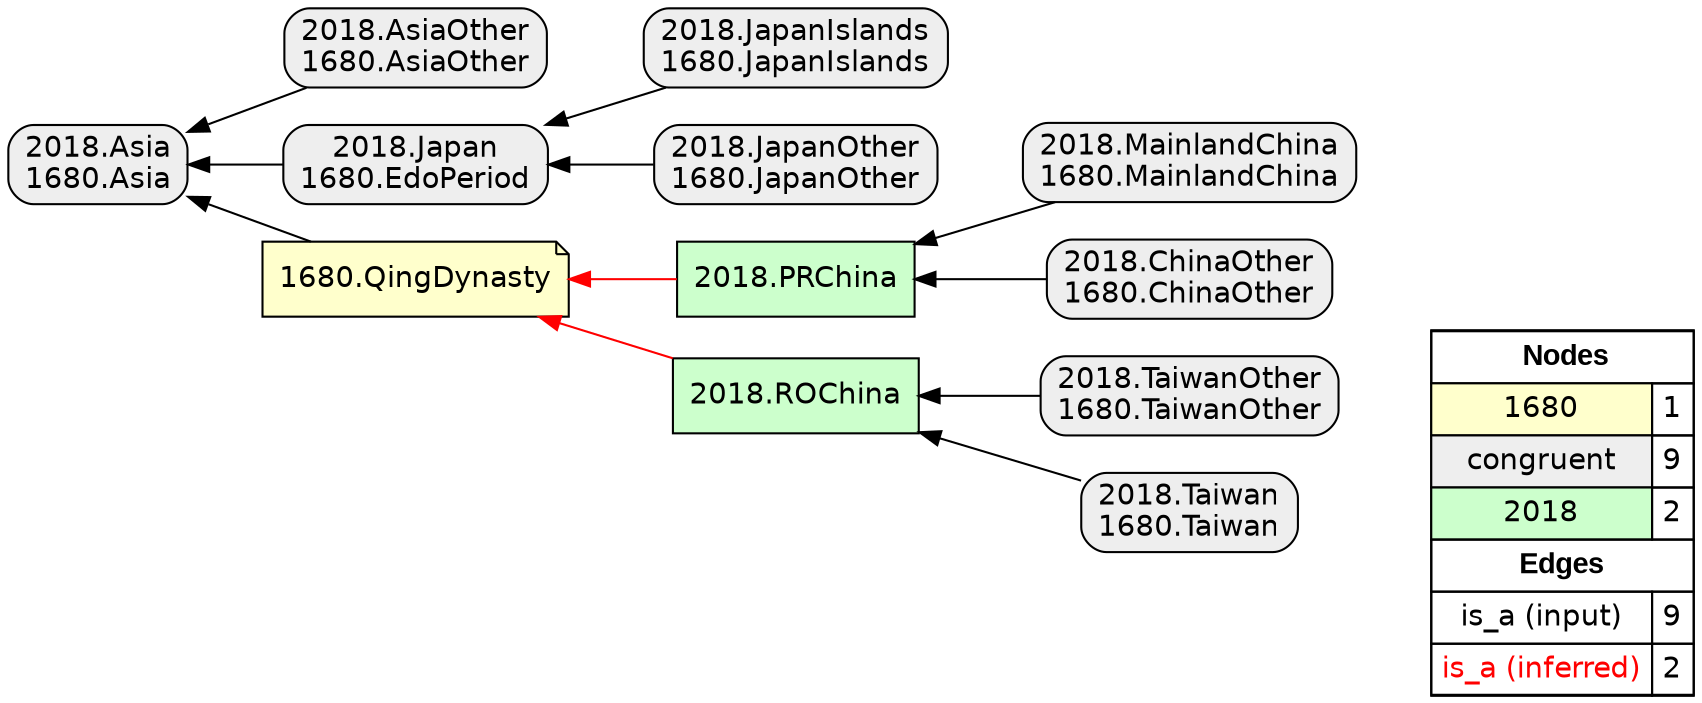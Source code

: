 digraph{
rankdir=RL
node[shape=note style=filled fillcolor="#FFFFCC" fontname="helvetica"] 
"1680.QingDynasty"
node[shape=box style="filled,rounded" fillcolor="#EEEEEE" fontname="helvetica"] 
"2018.AsiaOther\n1680.AsiaOther"
"2018.MainlandChina\n1680.MainlandChina"
"2018.Japan\n1680.EdoPeriod"
"2018.JapanIslands\n1680.JapanIslands"
"2018.Asia\n1680.Asia"
"2018.TaiwanOther\n1680.TaiwanOther"
"2018.ChinaOther\n1680.ChinaOther"
"2018.Taiwan\n1680.Taiwan"
"2018.JapanOther\n1680.JapanOther"
node[shape=box style=filled fillcolor="#CCFFCC" fontname="helvetica"] 
"2018.PRChina"
"2018.ROChina"
edge[arrowhead=normal style=dotted color="#000000" constraint=true penwidth=1]
edge[arrowhead=normal style=solid color="#000000" constraint=true penwidth=1]
"2018.TaiwanOther\n1680.TaiwanOther" -> "2018.ROChina"
"2018.Taiwan\n1680.Taiwan" -> "2018.ROChina"
"2018.AsiaOther\n1680.AsiaOther" -> "2018.Asia\n1680.Asia"
"2018.JapanIslands\n1680.JapanIslands" -> "2018.Japan\n1680.EdoPeriod"
"2018.Japan\n1680.EdoPeriod" -> "2018.Asia\n1680.Asia"
"2018.MainlandChina\n1680.MainlandChina" -> "2018.PRChina"
"1680.QingDynasty" -> "2018.Asia\n1680.Asia"
"2018.JapanOther\n1680.JapanOther" -> "2018.Japan\n1680.EdoPeriod"
"2018.ChinaOther\n1680.ChinaOther" -> "2018.PRChina"
edge[arrowhead=normal style=solid color="#FF0000" constraint=true penwidth=1]
"2018.PRChina" -> "1680.QingDynasty"
"2018.ROChina" -> "1680.QingDynasty"
node[shape=box] 
{rank=source Legend [fillcolor= white margin=0 label=< 
 <TABLE BORDER="0" CELLBORDER="1" CELLSPACING="0" CELLPADDING="4"> 
<TR> <TD COLSPAN="2"><font face="Arial Black"> Nodes</font></TD> </TR> 
<TR> 
 <TD bgcolor="#FFFFCC" fontname="helvetica">1680</TD> 
 <TD>1</TD> 
 </TR> 
<TR> 
 <TD bgcolor="#EEEEEE" fontname="helvetica">congruent</TD> 
 <TD>9</TD> 
 </TR> 
<TR> 
 <TD bgcolor="#CCFFCC" fontname="helvetica">2018</TD> 
 <TD>2</TD> 
 </TR> 
<TR> <TD COLSPAN="2"><font face = "Arial Black"> Edges </font></TD> </TR> 
<TR> 
 <TD><font color ="#000000">is_a (input)</font></TD><TD>9</TD>
</TR>
<TR> 
 <TD><font color ="#FF0000">is_a (inferred)</font></TD><TD>2</TD>
</TR>
</TABLE> 
 >] } 
}